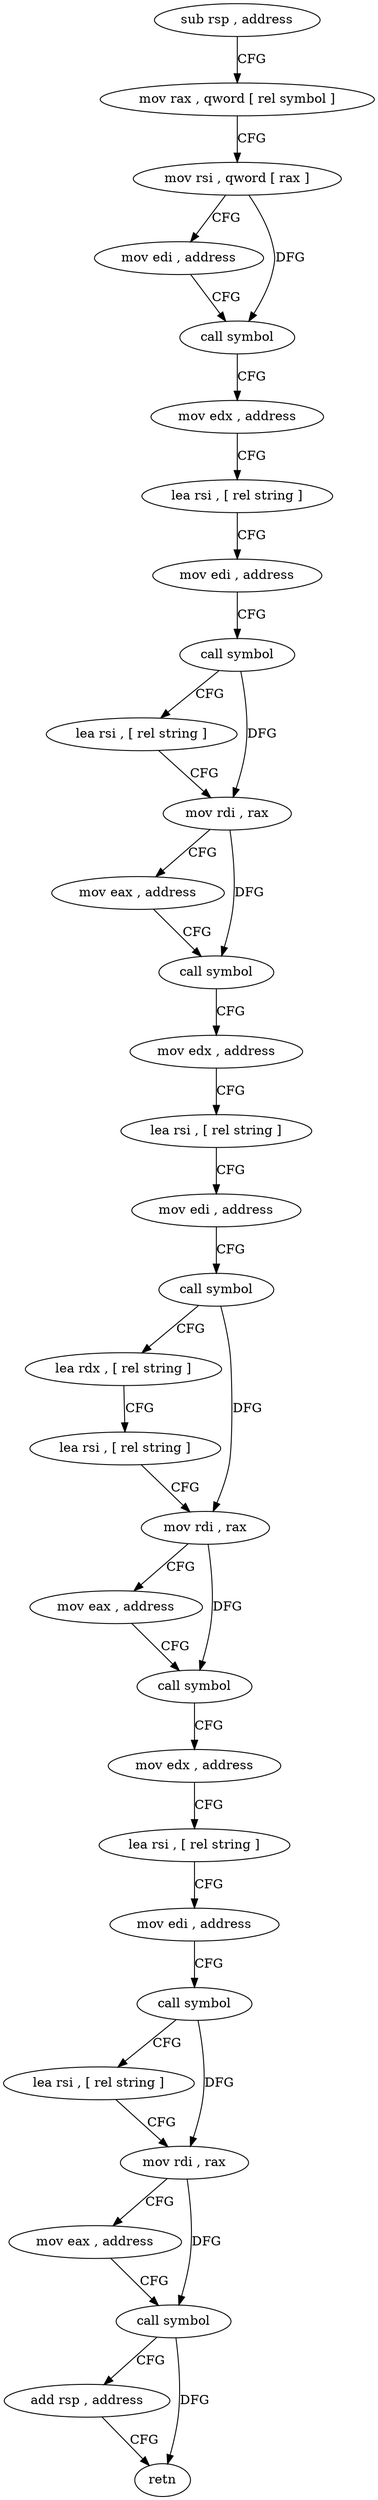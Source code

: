 digraph "func" {
"281690" [label = "sub rsp , address" ]
"281694" [label = "mov rax , qword [ rel symbol ]" ]
"281701" [label = "mov rsi , qword [ rax ]" ]
"281704" [label = "mov edi , address" ]
"281709" [label = "call symbol" ]
"281714" [label = "mov edx , address" ]
"281719" [label = "lea rsi , [ rel string ]" ]
"281726" [label = "mov edi , address" ]
"281731" [label = "call symbol" ]
"281736" [label = "lea rsi , [ rel string ]" ]
"281743" [label = "mov rdi , rax" ]
"281746" [label = "mov eax , address" ]
"281751" [label = "call symbol" ]
"281756" [label = "mov edx , address" ]
"281761" [label = "lea rsi , [ rel string ]" ]
"281768" [label = "mov edi , address" ]
"281773" [label = "call symbol" ]
"281778" [label = "lea rdx , [ rel string ]" ]
"281785" [label = "lea rsi , [ rel string ]" ]
"281792" [label = "mov rdi , rax" ]
"281795" [label = "mov eax , address" ]
"281800" [label = "call symbol" ]
"281805" [label = "mov edx , address" ]
"281810" [label = "lea rsi , [ rel string ]" ]
"281817" [label = "mov edi , address" ]
"281822" [label = "call symbol" ]
"281827" [label = "lea rsi , [ rel string ]" ]
"281834" [label = "mov rdi , rax" ]
"281837" [label = "mov eax , address" ]
"281842" [label = "call symbol" ]
"281847" [label = "add rsp , address" ]
"281851" [label = "retn" ]
"281690" -> "281694" [ label = "CFG" ]
"281694" -> "281701" [ label = "CFG" ]
"281701" -> "281704" [ label = "CFG" ]
"281701" -> "281709" [ label = "DFG" ]
"281704" -> "281709" [ label = "CFG" ]
"281709" -> "281714" [ label = "CFG" ]
"281714" -> "281719" [ label = "CFG" ]
"281719" -> "281726" [ label = "CFG" ]
"281726" -> "281731" [ label = "CFG" ]
"281731" -> "281736" [ label = "CFG" ]
"281731" -> "281743" [ label = "DFG" ]
"281736" -> "281743" [ label = "CFG" ]
"281743" -> "281746" [ label = "CFG" ]
"281743" -> "281751" [ label = "DFG" ]
"281746" -> "281751" [ label = "CFG" ]
"281751" -> "281756" [ label = "CFG" ]
"281756" -> "281761" [ label = "CFG" ]
"281761" -> "281768" [ label = "CFG" ]
"281768" -> "281773" [ label = "CFG" ]
"281773" -> "281778" [ label = "CFG" ]
"281773" -> "281792" [ label = "DFG" ]
"281778" -> "281785" [ label = "CFG" ]
"281785" -> "281792" [ label = "CFG" ]
"281792" -> "281795" [ label = "CFG" ]
"281792" -> "281800" [ label = "DFG" ]
"281795" -> "281800" [ label = "CFG" ]
"281800" -> "281805" [ label = "CFG" ]
"281805" -> "281810" [ label = "CFG" ]
"281810" -> "281817" [ label = "CFG" ]
"281817" -> "281822" [ label = "CFG" ]
"281822" -> "281827" [ label = "CFG" ]
"281822" -> "281834" [ label = "DFG" ]
"281827" -> "281834" [ label = "CFG" ]
"281834" -> "281837" [ label = "CFG" ]
"281834" -> "281842" [ label = "DFG" ]
"281837" -> "281842" [ label = "CFG" ]
"281842" -> "281847" [ label = "CFG" ]
"281842" -> "281851" [ label = "DFG" ]
"281847" -> "281851" [ label = "CFG" ]
}
